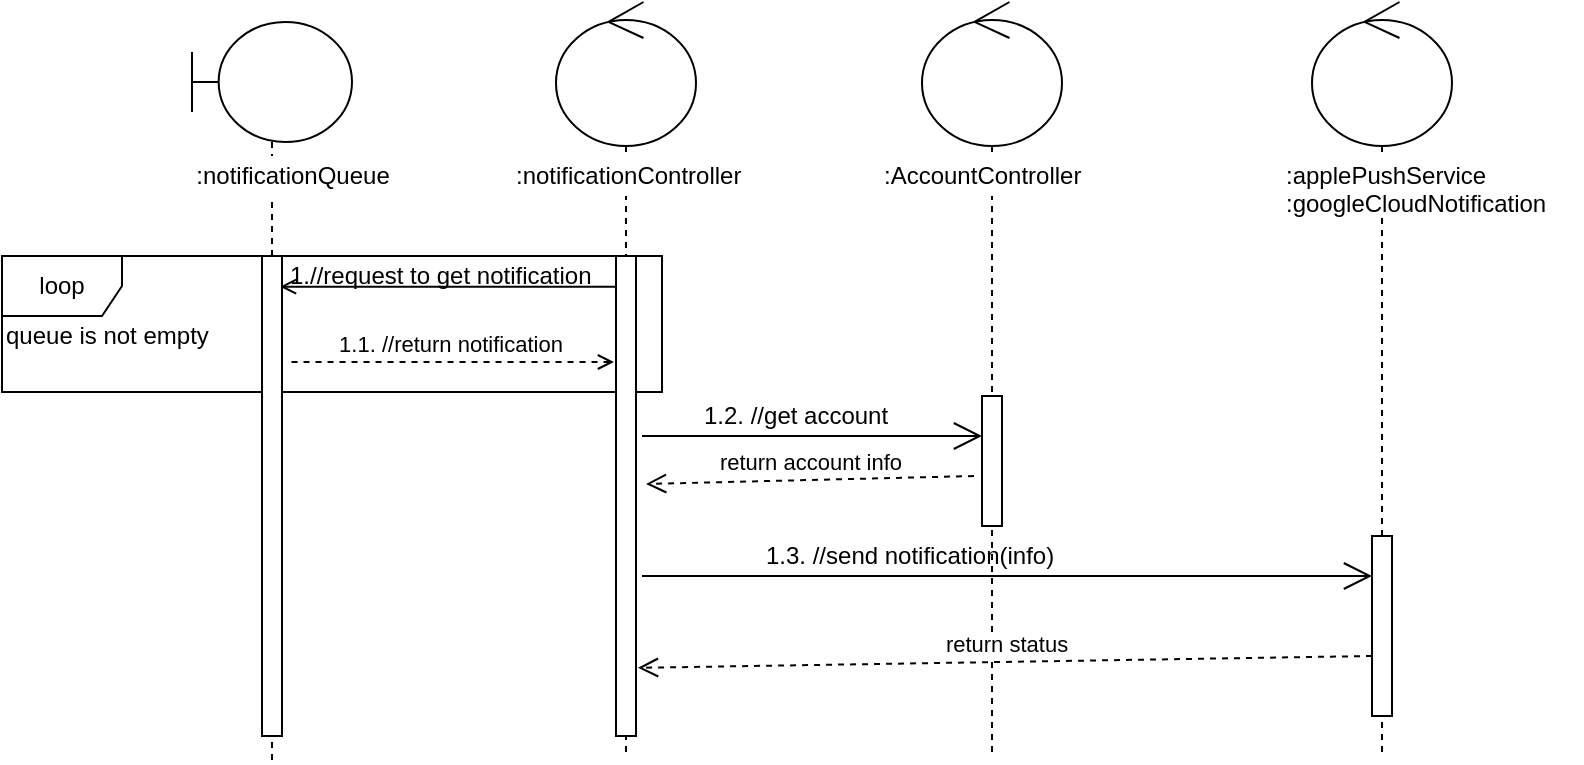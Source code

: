 <mxfile version="12.2.7" type="google" pages="1"><diagram id="ZYUb2q9dsADsM0muPhzq" name="Page-1"><mxGraphModel dx="1822" dy="534" grid="1" gridSize="10" guides="1" tooltips="1" connect="1" arrows="1" fold="1" page="1" pageScale="1" pageWidth="850" pageHeight="1100" math="0" shadow="0"><root><mxCell id="0"/><mxCell id="1" parent="0"/><mxCell id="1c4hnD9B3Kq1qrdzsIqh-14" value="" style="shape=umlLifeline;participant=umlBoundary;perimeter=lifelinePerimeter;whiteSpace=wrap;html=1;container=1;collapsible=0;recursiveResize=0;verticalAlign=top;spacingTop=36;labelBackgroundColor=#ffffff;outlineConnect=0;size=60;" parent="1" vertex="1"><mxGeometry x="25" y="83" width="80" height="370" as="geometry"/></mxCell><mxCell id="1c4hnD9B3Kq1qrdzsIqh-19" value="" style="shape=umlLifeline;participant=umlControl;perimeter=lifelinePerimeter;whiteSpace=wrap;html=1;container=1;collapsible=0;recursiveResize=0;verticalAlign=top;spacingTop=36;labelBackgroundColor=#ffffff;outlineConnect=0;size=72;" parent="1" vertex="1"><mxGeometry x="585" y="73" width="70" height="377" as="geometry"/></mxCell><mxCell id="1c4hnD9B3Kq1qrdzsIqh-17" value="" style="shape=umlLifeline;participant=umlControl;perimeter=lifelinePerimeter;whiteSpace=wrap;html=1;container=1;collapsible=0;recursiveResize=0;verticalAlign=top;spacingTop=36;labelBackgroundColor=#ffffff;outlineConnect=0;size=72;" parent="1" vertex="1"><mxGeometry x="207" y="73" width="70" height="377" as="geometry"/></mxCell><mxCell id="1c4hnD9B3Kq1qrdzsIqh-18" value="" style="shape=umlLifeline;participant=umlControl;perimeter=lifelinePerimeter;whiteSpace=wrap;html=1;container=1;collapsible=0;recursiveResize=0;verticalAlign=top;spacingTop=36;labelBackgroundColor=#ffffff;outlineConnect=0;size=72;" parent="1" vertex="1"><mxGeometry x="390" y="73" width="70" height="377" as="geometry"/></mxCell><mxCell id="1c4hnD9B3Kq1qrdzsIqh-11" value="loop" style="shape=umlFrame;whiteSpace=wrap;html=1;" parent="1" vertex="1"><mxGeometry x="-70" y="200" width="330" height="68" as="geometry"/></mxCell><mxCell id="U5vvEgMuDR8WZDNxFkUn-13" value=":applePushService&lt;br&gt;:googleCloudNotification" style="text;html=1;resizable=0;points=[];autosize=1;align=left;verticalAlign=top;spacingTop=-4;fillColor=#ffffff;" parent="1" vertex="1"><mxGeometry x="570" y="150" width="150" height="30" as="geometry"/></mxCell><mxCell id="U5vvEgMuDR8WZDNxFkUn-14" value=":AccountController" style="text;html=1;resizable=0;points=[];autosize=1;align=left;verticalAlign=top;spacingTop=-4;fillColor=#ffffff;" parent="1" vertex="1"><mxGeometry x="368.5" y="150" width="110" height="20" as="geometry"/></mxCell><mxCell id="U5vvEgMuDR8WZDNxFkUn-21" value="1.//request to get notification" style="text;html=1;resizable=0;points=[];autosize=1;align=left;verticalAlign=top;spacingTop=-4;" parent="1" vertex="1"><mxGeometry x="72" y="200" width="170" height="20" as="geometry"/></mxCell><mxCell id="U5vvEgMuDR8WZDNxFkUn-22" value="1.2. //get account" style="text;html=1;resizable=0;points=[];autosize=1;align=left;verticalAlign=top;spacingTop=-4;" parent="1" vertex="1"><mxGeometry x="278.5" y="270" width="110" height="20" as="geometry"/></mxCell><mxCell id="U5vvEgMuDR8WZDNxFkUn-24" value="return status" style="html=1;verticalAlign=bottom;endArrow=open;dashed=1;endSize=8;entryX=1.1;entryY=0.858;entryDx=0;entryDy=0;entryPerimeter=0;" parent="1" target="U5vvEgMuDR8WZDNxFkUn-8" edge="1"><mxGeometry relative="1" as="geometry"><mxPoint x="615" y="400" as="sourcePoint"/><mxPoint x="445" y="400.5" as="targetPoint"/></mxGeometry></mxCell><mxCell id="U5vvEgMuDR8WZDNxFkUn-27" value=":notificationQueue" style="text;html=1;resizable=0;points=[];autosize=1;align=center;verticalAlign=top;spacingTop=-4;fillColor=#ffffff;" parent="1" vertex="1"><mxGeometry x="20" y="150" width="110" height="20" as="geometry"/></mxCell><mxCell id="U5vvEgMuDR8WZDNxFkUn-12" value="" style="endArrow=none;endFill=0;endSize=12;html=1;exitX=0.9;exitY=0.064;exitDx=0;exitDy=0;exitPerimeter=0;startArrow=open;startFill=0;strokeWidth=1;" parent="1" source="U5vvEgMuDR8WZDNxFkUn-19" target="U5vvEgMuDR8WZDNxFkUn-8" edge="1"><mxGeometry width="160" relative="1" as="geometry"><mxPoint x="105.5" y="224.48" as="sourcePoint"/><mxPoint x="244.5" y="190" as="targetPoint"/></mxGeometry></mxCell><mxCell id="U5vvEgMuDR8WZDNxFkUn-26" value="return account info" style="html=1;verticalAlign=bottom;endArrow=open;dashed=1;endSize=8;entryX=1.5;entryY=0.475;entryDx=0;entryDy=0;entryPerimeter=0;" parent="1" target="U5vvEgMuDR8WZDNxFkUn-8" edge="1"><mxGeometry relative="1" as="geometry"><mxPoint x="416" y="310" as="sourcePoint"/><mxPoint x="254.5" y="440" as="targetPoint"/></mxGeometry></mxCell><mxCell id="U5vvEgMuDR8WZDNxFkUn-7" value="" style="endArrow=open;endFill=1;endSize=12;html=1;" parent="1" source="U5vvEgMuDR8WZDNxFkUn-17" edge="1"><mxGeometry width="160" relative="1" as="geometry"><mxPoint x="250" y="290" as="sourcePoint"/><mxPoint x="420" y="290" as="targetPoint"/></mxGeometry></mxCell><mxCell id="U5vvEgMuDR8WZDNxFkUn-8" value="" style="html=1;points=[];perimeter=orthogonalPerimeter;" parent="1" vertex="1"><mxGeometry x="237" y="200" width="10" height="240" as="geometry"/></mxCell><mxCell id="U5vvEgMuDR8WZDNxFkUn-9" value=":notificationController" style="text;html=1;resizable=0;points=[];autosize=1;align=left;verticalAlign=top;spacingTop=-4;fillColor=#ffffff;" parent="1" vertex="1"><mxGeometry x="185" y="150" width="130" height="20" as="geometry"/></mxCell><mxCell id="U5vvEgMuDR8WZDNxFkUn-19" value="" style="html=1;points=[];perimeter=orthogonalPerimeter;" parent="1" vertex="1"><mxGeometry x="60" y="200" width="10" height="240" as="geometry"/></mxCell><mxCell id="U5vvEgMuDR8WZDNxFkUn-11" value="" style="html=1;points=[];perimeter=orthogonalPerimeter;" parent="1" vertex="1"><mxGeometry x="615" y="340" width="10" height="90" as="geometry"/></mxCell><mxCell id="1c4hnD9B3Kq1qrdzsIqh-4" value="1.1. //return notification" style="html=1;verticalAlign=bottom;endArrow=none;dashed=1;endSize=8;strokeWidth=1;startArrow=open;startFill=0;endFill=0;" parent="1" edge="1"><mxGeometry relative="1" as="geometry"><mxPoint x="236" y="253" as="sourcePoint"/><mxPoint x="72" y="253" as="targetPoint"/></mxGeometry></mxCell><mxCell id="1c4hnD9B3Kq1qrdzsIqh-8" value="" style="endArrow=open;endFill=1;endSize=12;html=1;strokeWidth=1;" parent="1" target="U5vvEgMuDR8WZDNxFkUn-11" edge="1"><mxGeometry width="160" relative="1" as="geometry"><mxPoint x="250" y="360" as="sourcePoint"/><mxPoint x="410" y="360" as="targetPoint"/></mxGeometry></mxCell><mxCell id="1c4hnD9B3Kq1qrdzsIqh-9" value="1.3. //send notification(info)" style="text;html=1;resizable=0;points=[];autosize=1;align=left;verticalAlign=top;spacingTop=-4;" parent="1" vertex="1"><mxGeometry x="310" y="340" width="160" height="20" as="geometry"/></mxCell><mxCell id="U5vvEgMuDR8WZDNxFkUn-17" value="" style="html=1;points=[];perimeter=orthogonalPerimeter;" parent="1" vertex="1"><mxGeometry x="420" y="270" width="10" height="65" as="geometry"/></mxCell><mxCell id="1c4hnD9B3Kq1qrdzsIqh-10" value="" style="endArrow=open;endFill=1;endSize=12;html=1;" parent="1" target="U5vvEgMuDR8WZDNxFkUn-17" edge="1"><mxGeometry width="160" relative="1" as="geometry"><mxPoint x="250" y="290" as="sourcePoint"/><mxPoint x="420" y="290" as="targetPoint"/></mxGeometry></mxCell><mxCell id="1c4hnD9B3Kq1qrdzsIqh-12" value="queue is not empty" style="text;html=1;resizable=0;points=[];autosize=1;align=left;verticalAlign=top;spacingTop=-4;" parent="1" vertex="1"><mxGeometry x="-70" y="230" width="120" height="20" as="geometry"/></mxCell></root></mxGraphModel></diagram></mxfile>